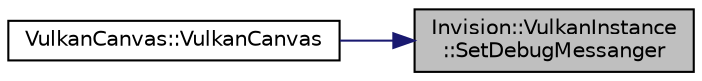 digraph "Invision::VulkanInstance::SetDebugMessanger"
{
 // LATEX_PDF_SIZE
  edge [fontname="Helvetica",fontsize="10",labelfontname="Helvetica",labelfontsize="10"];
  node [fontname="Helvetica",fontsize="10",shape=record];
  rankdir="RL";
  Node1 [label="Invision::VulkanInstance\l::SetDebugMessanger",height=0.2,width=0.4,color="black", fillcolor="grey75", style="filled", fontcolor="black",tooltip=" "];
  Node1 -> Node2 [dir="back",color="midnightblue",fontsize="10",style="solid",fontname="Helvetica"];
  Node2 [label="VulkanCanvas::VulkanCanvas",height=0.2,width=0.4,color="black", fillcolor="white", style="filled",URL="$class_vulkan_canvas.html#af4f8bcc0691eaff8f61d1358d4fe92a1",tooltip=" "];
}
